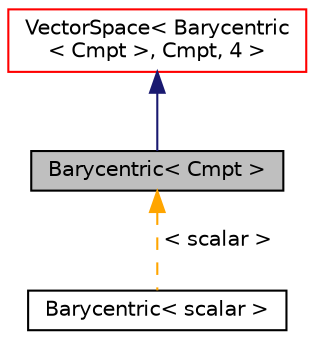 digraph "Barycentric&lt; Cmpt &gt;"
{
  bgcolor="transparent";
  edge [fontname="Helvetica",fontsize="10",labelfontname="Helvetica",labelfontsize="10"];
  node [fontname="Helvetica",fontsize="10",shape=record];
  Node1 [label="Barycentric\< Cmpt \>",height=0.2,width=0.4,color="black", fillcolor="grey75", style="filled" fontcolor="black"];
  Node2 -> Node1 [dir="back",color="midnightblue",fontsize="10",style="solid",fontname="Helvetica"];
  Node2 [label="VectorSpace\< Barycentric\l\< Cmpt \>, Cmpt, 4 \>",height=0.2,width=0.4,color="red",URL="$classFoam_1_1VectorSpace.html"];
  Node1 -> Node3 [dir="back",color="orange",fontsize="10",style="dashed",label=" \< scalar \>" ,fontname="Helvetica"];
  Node3 [label="Barycentric\< scalar \>",height=0.2,width=0.4,color="black",URL="$classFoam_1_1Barycentric.html"];
}
